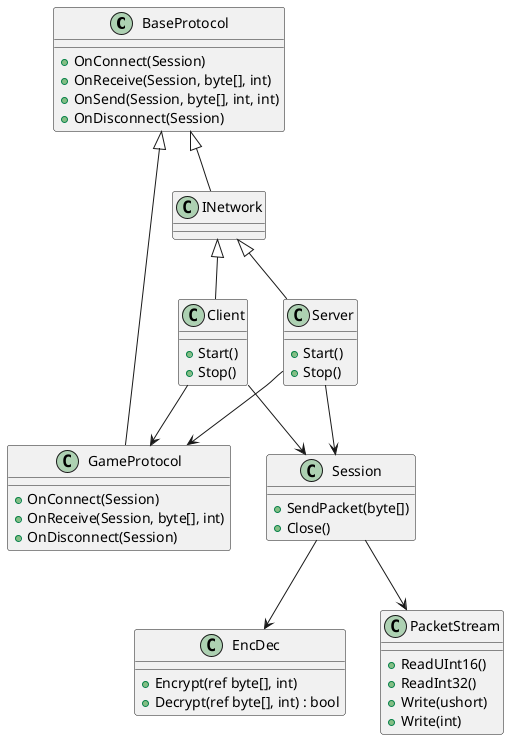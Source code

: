 @startuml gp-diagrama-classes

' Definição das classes principais
class BaseProtocol {
    +OnConnect(Session)
    +OnReceive(Session, byte[], int)
    +OnSend(Session, byte[], int, int)
    +OnDisconnect(Session)
}

class GameProtocol {
    +OnConnect(Session)
    +OnReceive(Session, byte[], int)
    +OnDisconnect(Session)
}

class Client {
    +Start()
    +Stop()
}

class Server {
    +Start()
    +Stop()
}

class Session {
    +SendPacket(byte[])
    +Close()
}

class EncDec {
    +Encrypt(ref byte[], int)
    +Decrypt(ref byte[], int) : bool
}

class PacketStream {
    +ReadUInt16()
    +ReadInt32()
    +Write(ushort)
    +Write(int)
}

' Relações entre as classes
BaseProtocol <|-- GameProtocol
BaseProtocol <|-- INetwork
INetwork <|-- Client
INetwork <|-- Server
Client --> GameProtocol
Server --> GameProtocol
Client --> Session
Server --> Session
Session --> PacketStream
Session --> EncDec

@enduml
